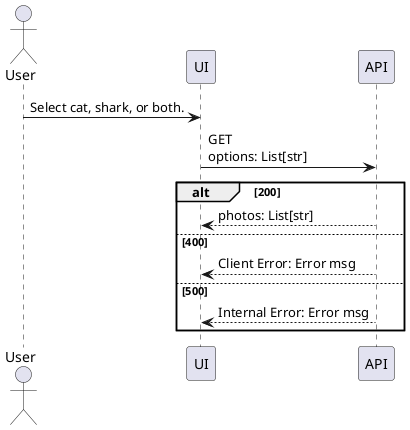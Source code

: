 @startuml
actor User as User
participant UI as UI
participant API as API

User -> UI: Select cat, shark, or both.

UI -> API: GET\noptions: List[str]

alt 200
API --> UI: photos: List[str]
else 400
API --> UI: Client Error: Error msg
else 500
API --> UI: Internal Error: Error msg

end

@enduml